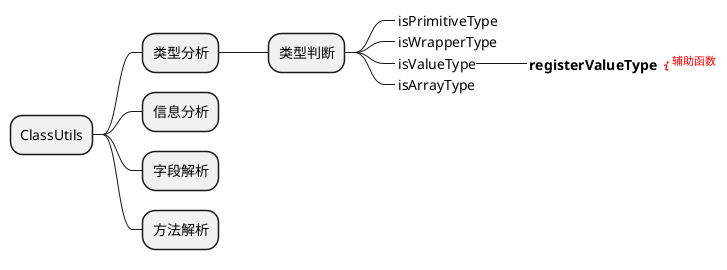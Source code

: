 @startmindmap

* ClassUtils

** 类型分析
*** 类型判断
****_ isPrimitiveType
****_ isWrapperType
****_ isValueType
*****_ <b>registerValueType</b> <font color=red><&info><sup>辅助函数</sup></font>
****_ isArrayType

** 信息分析

** 字段解析

** 方法解析

@endmindmap